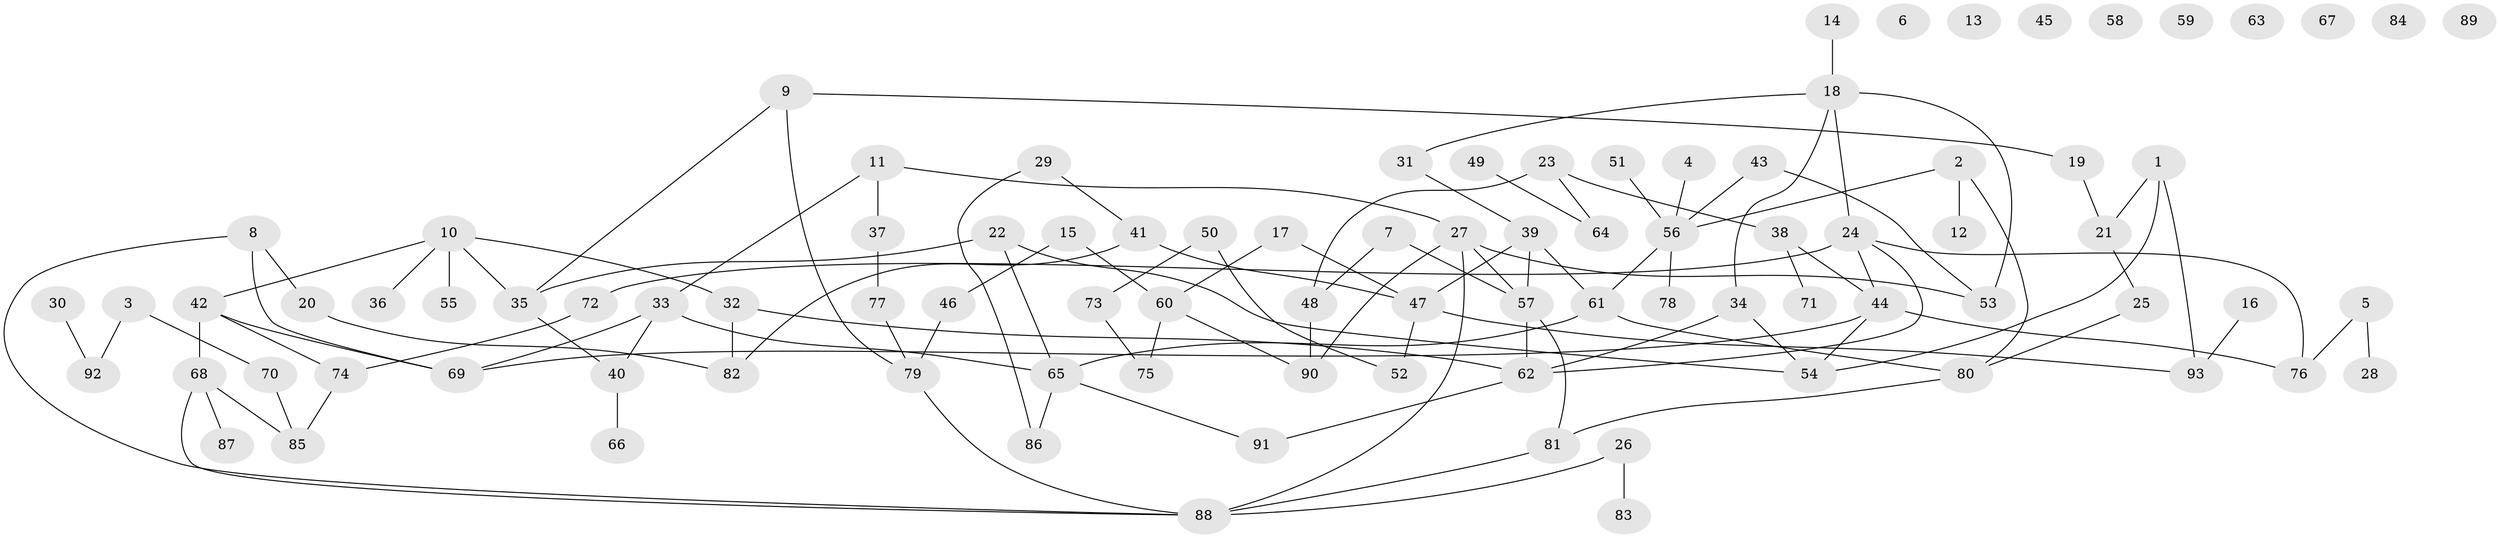 // Generated by graph-tools (version 1.1) at 2025/33/03/09/25 02:33:47]
// undirected, 93 vertices, 116 edges
graph export_dot {
graph [start="1"]
  node [color=gray90,style=filled];
  1;
  2;
  3;
  4;
  5;
  6;
  7;
  8;
  9;
  10;
  11;
  12;
  13;
  14;
  15;
  16;
  17;
  18;
  19;
  20;
  21;
  22;
  23;
  24;
  25;
  26;
  27;
  28;
  29;
  30;
  31;
  32;
  33;
  34;
  35;
  36;
  37;
  38;
  39;
  40;
  41;
  42;
  43;
  44;
  45;
  46;
  47;
  48;
  49;
  50;
  51;
  52;
  53;
  54;
  55;
  56;
  57;
  58;
  59;
  60;
  61;
  62;
  63;
  64;
  65;
  66;
  67;
  68;
  69;
  70;
  71;
  72;
  73;
  74;
  75;
  76;
  77;
  78;
  79;
  80;
  81;
  82;
  83;
  84;
  85;
  86;
  87;
  88;
  89;
  90;
  91;
  92;
  93;
  1 -- 21;
  1 -- 54;
  1 -- 93;
  2 -- 12;
  2 -- 56;
  2 -- 80;
  3 -- 70;
  3 -- 92;
  4 -- 56;
  5 -- 28;
  5 -- 76;
  7 -- 48;
  7 -- 57;
  8 -- 20;
  8 -- 69;
  8 -- 88;
  9 -- 19;
  9 -- 35;
  9 -- 79;
  10 -- 32;
  10 -- 35;
  10 -- 36;
  10 -- 42;
  10 -- 55;
  11 -- 27;
  11 -- 33;
  11 -- 37;
  14 -- 18;
  15 -- 46;
  15 -- 60;
  16 -- 93;
  17 -- 47;
  17 -- 60;
  18 -- 24;
  18 -- 31;
  18 -- 34;
  18 -- 53;
  19 -- 21;
  20 -- 82;
  21 -- 25;
  22 -- 35;
  22 -- 54;
  22 -- 65;
  23 -- 38;
  23 -- 48;
  23 -- 64;
  24 -- 44;
  24 -- 62;
  24 -- 72;
  24 -- 76;
  25 -- 80;
  26 -- 83;
  26 -- 88;
  27 -- 53;
  27 -- 57;
  27 -- 88;
  27 -- 90;
  29 -- 41;
  29 -- 86;
  30 -- 92;
  31 -- 39;
  32 -- 62;
  32 -- 82;
  33 -- 40;
  33 -- 65;
  33 -- 69;
  34 -- 54;
  34 -- 62;
  35 -- 40;
  37 -- 77;
  38 -- 44;
  38 -- 71;
  39 -- 47;
  39 -- 57;
  39 -- 61;
  40 -- 66;
  41 -- 47;
  41 -- 82;
  42 -- 68;
  42 -- 69;
  42 -- 74;
  43 -- 53;
  43 -- 56;
  44 -- 54;
  44 -- 69;
  44 -- 76;
  46 -- 79;
  47 -- 52;
  47 -- 93;
  48 -- 90;
  49 -- 64;
  50 -- 52;
  50 -- 73;
  51 -- 56;
  56 -- 61;
  56 -- 78;
  57 -- 62;
  57 -- 81;
  60 -- 75;
  60 -- 90;
  61 -- 65;
  61 -- 80;
  62 -- 91;
  65 -- 86;
  65 -- 91;
  68 -- 85;
  68 -- 87;
  68 -- 88;
  70 -- 85;
  72 -- 74;
  73 -- 75;
  74 -- 85;
  77 -- 79;
  79 -- 88;
  80 -- 81;
  81 -- 88;
}
